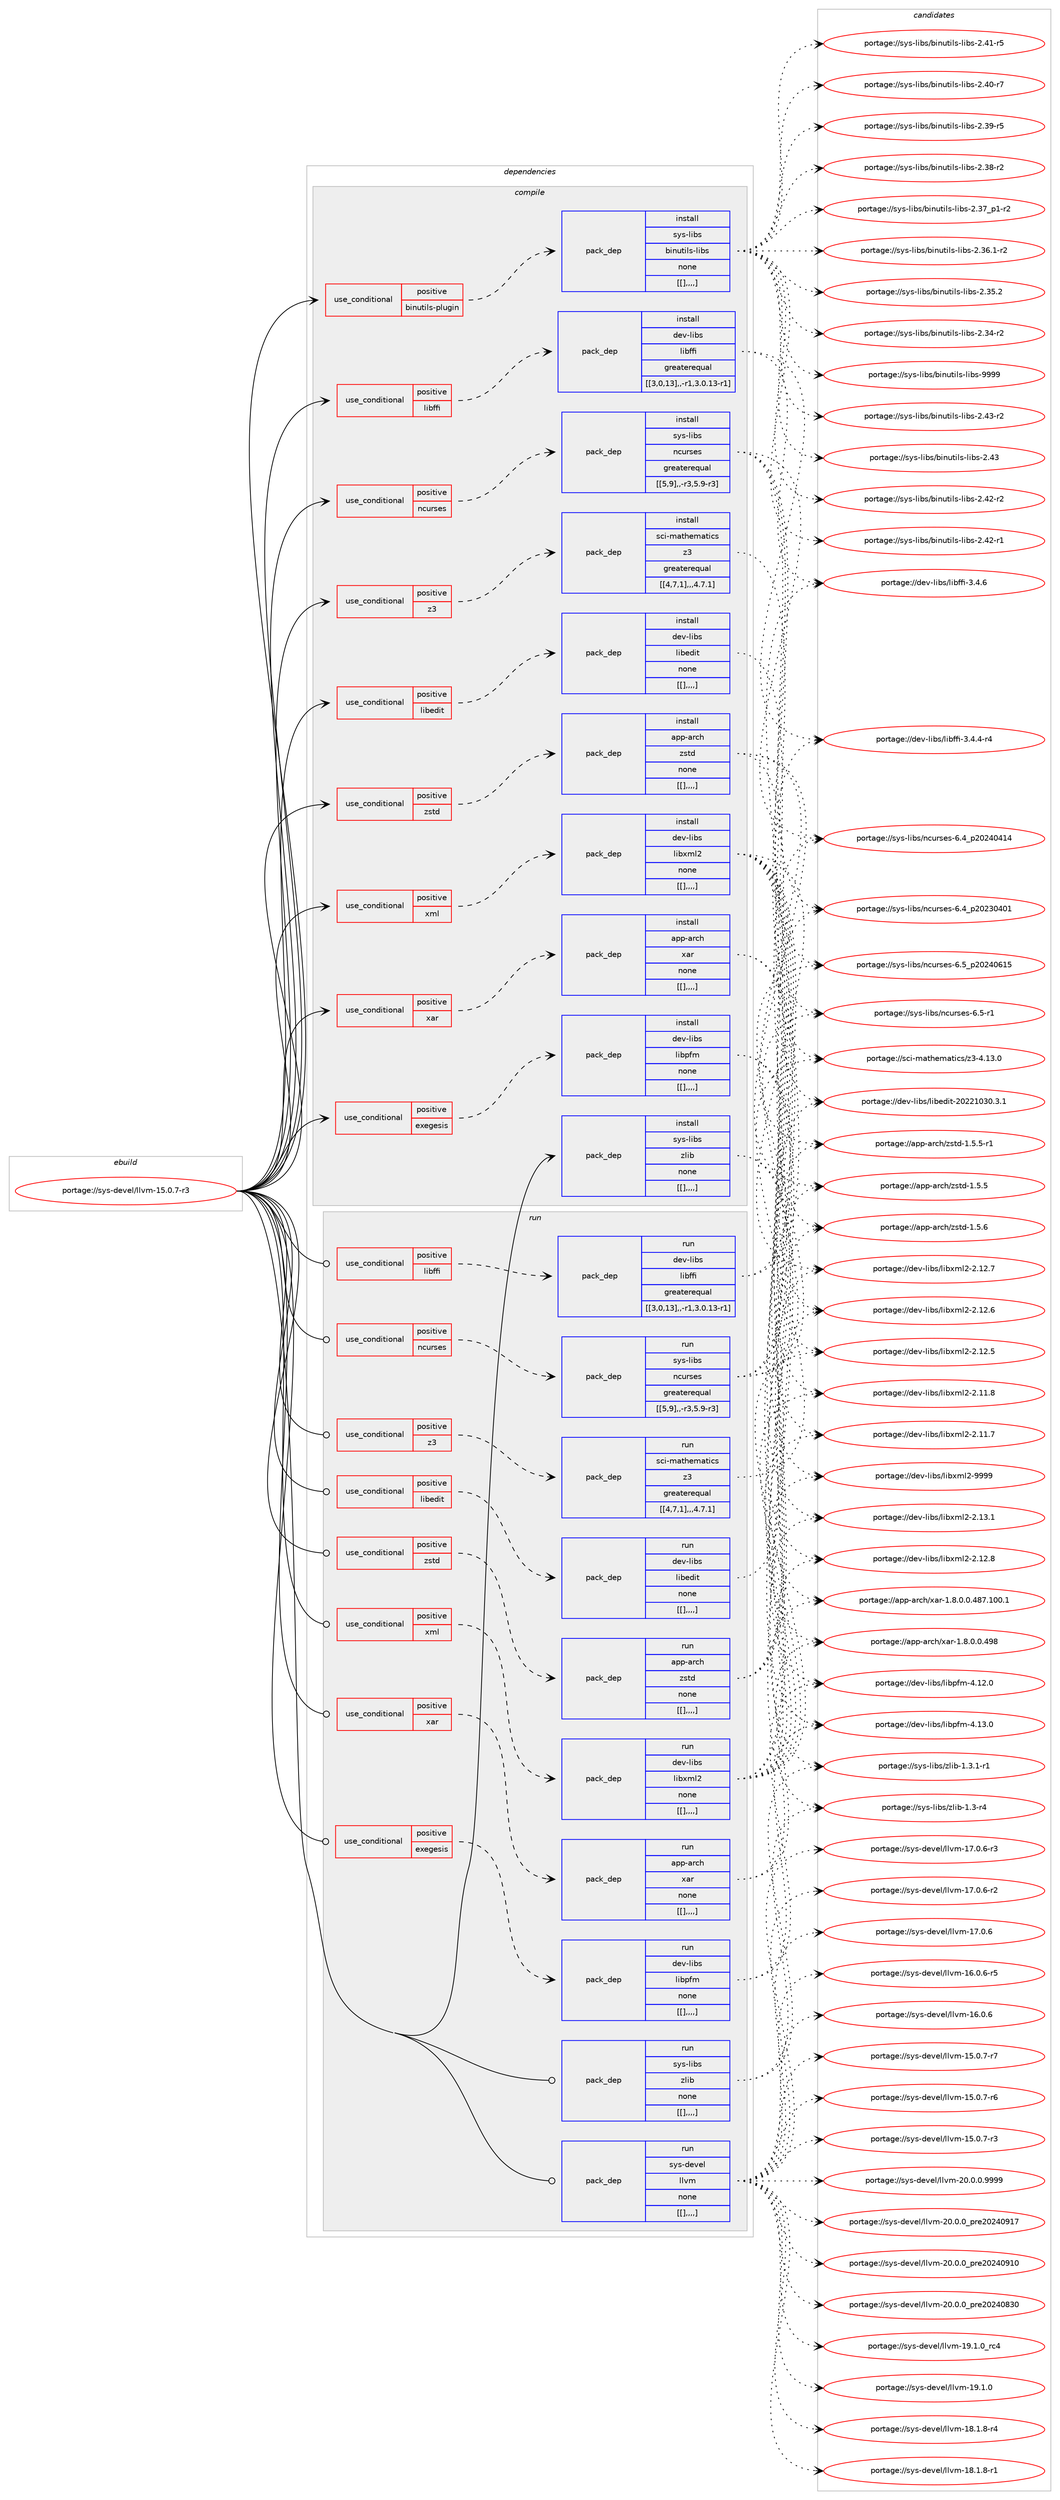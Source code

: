 digraph prolog {

# *************
# Graph options
# *************

newrank=true;
concentrate=true;
compound=true;
graph [rankdir=LR,fontname=Helvetica,fontsize=10,ranksep=1.5];#, ranksep=2.5, nodesep=0.2];
edge  [arrowhead=vee];
node  [fontname=Helvetica,fontsize=10];

# **********
# The ebuild
# **********

subgraph cluster_leftcol {
color=gray;
label=<<i>ebuild</i>>;
id [label="portage://sys-devel/llvm-15.0.7-r3", color=red, width=4, href="../sys-devel/llvm-15.0.7-r3.svg"];
}

# ****************
# The dependencies
# ****************

subgraph cluster_midcol {
color=gray;
label=<<i>dependencies</i>>;
subgraph cluster_compile {
fillcolor="#eeeeee";
style=filled;
label=<<i>compile</i>>;
subgraph cond120526 {
dependency447459 [label=<<TABLE BORDER="0" CELLBORDER="1" CELLSPACING="0" CELLPADDING="4"><TR><TD ROWSPAN="3" CELLPADDING="10">use_conditional</TD></TR><TR><TD>positive</TD></TR><TR><TD>binutils-plugin</TD></TR></TABLE>>, shape=none, color=red];
subgraph pack323968 {
dependency447460 [label=<<TABLE BORDER="0" CELLBORDER="1" CELLSPACING="0" CELLPADDING="4" WIDTH="220"><TR><TD ROWSPAN="6" CELLPADDING="30">pack_dep</TD></TR><TR><TD WIDTH="110">install</TD></TR><TR><TD>sys-libs</TD></TR><TR><TD>binutils-libs</TD></TR><TR><TD>none</TD></TR><TR><TD>[[],,,,]</TD></TR></TABLE>>, shape=none, color=blue];
}
dependency447459:e -> dependency447460:w [weight=20,style="dashed",arrowhead="vee"];
}
id:e -> dependency447459:w [weight=20,style="solid",arrowhead="vee"];
subgraph cond120527 {
dependency447461 [label=<<TABLE BORDER="0" CELLBORDER="1" CELLSPACING="0" CELLPADDING="4"><TR><TD ROWSPAN="3" CELLPADDING="10">use_conditional</TD></TR><TR><TD>positive</TD></TR><TR><TD>exegesis</TD></TR></TABLE>>, shape=none, color=red];
subgraph pack323969 {
dependency447462 [label=<<TABLE BORDER="0" CELLBORDER="1" CELLSPACING="0" CELLPADDING="4" WIDTH="220"><TR><TD ROWSPAN="6" CELLPADDING="30">pack_dep</TD></TR><TR><TD WIDTH="110">install</TD></TR><TR><TD>dev-libs</TD></TR><TR><TD>libpfm</TD></TR><TR><TD>none</TD></TR><TR><TD>[[],,,,]</TD></TR></TABLE>>, shape=none, color=blue];
}
dependency447461:e -> dependency447462:w [weight=20,style="dashed",arrowhead="vee"];
}
id:e -> dependency447461:w [weight=20,style="solid",arrowhead="vee"];
subgraph cond120528 {
dependency447463 [label=<<TABLE BORDER="0" CELLBORDER="1" CELLSPACING="0" CELLPADDING="4"><TR><TD ROWSPAN="3" CELLPADDING="10">use_conditional</TD></TR><TR><TD>positive</TD></TR><TR><TD>libedit</TD></TR></TABLE>>, shape=none, color=red];
subgraph pack323970 {
dependency447464 [label=<<TABLE BORDER="0" CELLBORDER="1" CELLSPACING="0" CELLPADDING="4" WIDTH="220"><TR><TD ROWSPAN="6" CELLPADDING="30">pack_dep</TD></TR><TR><TD WIDTH="110">install</TD></TR><TR><TD>dev-libs</TD></TR><TR><TD>libedit</TD></TR><TR><TD>none</TD></TR><TR><TD>[[],,,,]</TD></TR></TABLE>>, shape=none, color=blue];
}
dependency447463:e -> dependency447464:w [weight=20,style="dashed",arrowhead="vee"];
}
id:e -> dependency447463:w [weight=20,style="solid",arrowhead="vee"];
subgraph cond120529 {
dependency447465 [label=<<TABLE BORDER="0" CELLBORDER="1" CELLSPACING="0" CELLPADDING="4"><TR><TD ROWSPAN="3" CELLPADDING="10">use_conditional</TD></TR><TR><TD>positive</TD></TR><TR><TD>libffi</TD></TR></TABLE>>, shape=none, color=red];
subgraph pack323971 {
dependency447466 [label=<<TABLE BORDER="0" CELLBORDER="1" CELLSPACING="0" CELLPADDING="4" WIDTH="220"><TR><TD ROWSPAN="6" CELLPADDING="30">pack_dep</TD></TR><TR><TD WIDTH="110">install</TD></TR><TR><TD>dev-libs</TD></TR><TR><TD>libffi</TD></TR><TR><TD>greaterequal</TD></TR><TR><TD>[[3,0,13],,-r1,3.0.13-r1]</TD></TR></TABLE>>, shape=none, color=blue];
}
dependency447465:e -> dependency447466:w [weight=20,style="dashed",arrowhead="vee"];
}
id:e -> dependency447465:w [weight=20,style="solid",arrowhead="vee"];
subgraph cond120530 {
dependency447467 [label=<<TABLE BORDER="0" CELLBORDER="1" CELLSPACING="0" CELLPADDING="4"><TR><TD ROWSPAN="3" CELLPADDING="10">use_conditional</TD></TR><TR><TD>positive</TD></TR><TR><TD>ncurses</TD></TR></TABLE>>, shape=none, color=red];
subgraph pack323972 {
dependency447468 [label=<<TABLE BORDER="0" CELLBORDER="1" CELLSPACING="0" CELLPADDING="4" WIDTH="220"><TR><TD ROWSPAN="6" CELLPADDING="30">pack_dep</TD></TR><TR><TD WIDTH="110">install</TD></TR><TR><TD>sys-libs</TD></TR><TR><TD>ncurses</TD></TR><TR><TD>greaterequal</TD></TR><TR><TD>[[5,9],,-r3,5.9-r3]</TD></TR></TABLE>>, shape=none, color=blue];
}
dependency447467:e -> dependency447468:w [weight=20,style="dashed",arrowhead="vee"];
}
id:e -> dependency447467:w [weight=20,style="solid",arrowhead="vee"];
subgraph cond120531 {
dependency447469 [label=<<TABLE BORDER="0" CELLBORDER="1" CELLSPACING="0" CELLPADDING="4"><TR><TD ROWSPAN="3" CELLPADDING="10">use_conditional</TD></TR><TR><TD>positive</TD></TR><TR><TD>xar</TD></TR></TABLE>>, shape=none, color=red];
subgraph pack323973 {
dependency447470 [label=<<TABLE BORDER="0" CELLBORDER="1" CELLSPACING="0" CELLPADDING="4" WIDTH="220"><TR><TD ROWSPAN="6" CELLPADDING="30">pack_dep</TD></TR><TR><TD WIDTH="110">install</TD></TR><TR><TD>app-arch</TD></TR><TR><TD>xar</TD></TR><TR><TD>none</TD></TR><TR><TD>[[],,,,]</TD></TR></TABLE>>, shape=none, color=blue];
}
dependency447469:e -> dependency447470:w [weight=20,style="dashed",arrowhead="vee"];
}
id:e -> dependency447469:w [weight=20,style="solid",arrowhead="vee"];
subgraph cond120532 {
dependency447471 [label=<<TABLE BORDER="0" CELLBORDER="1" CELLSPACING="0" CELLPADDING="4"><TR><TD ROWSPAN="3" CELLPADDING="10">use_conditional</TD></TR><TR><TD>positive</TD></TR><TR><TD>xml</TD></TR></TABLE>>, shape=none, color=red];
subgraph pack323974 {
dependency447472 [label=<<TABLE BORDER="0" CELLBORDER="1" CELLSPACING="0" CELLPADDING="4" WIDTH="220"><TR><TD ROWSPAN="6" CELLPADDING="30">pack_dep</TD></TR><TR><TD WIDTH="110">install</TD></TR><TR><TD>dev-libs</TD></TR><TR><TD>libxml2</TD></TR><TR><TD>none</TD></TR><TR><TD>[[],,,,]</TD></TR></TABLE>>, shape=none, color=blue];
}
dependency447471:e -> dependency447472:w [weight=20,style="dashed",arrowhead="vee"];
}
id:e -> dependency447471:w [weight=20,style="solid",arrowhead="vee"];
subgraph cond120533 {
dependency447473 [label=<<TABLE BORDER="0" CELLBORDER="1" CELLSPACING="0" CELLPADDING="4"><TR><TD ROWSPAN="3" CELLPADDING="10">use_conditional</TD></TR><TR><TD>positive</TD></TR><TR><TD>z3</TD></TR></TABLE>>, shape=none, color=red];
subgraph pack323975 {
dependency447474 [label=<<TABLE BORDER="0" CELLBORDER="1" CELLSPACING="0" CELLPADDING="4" WIDTH="220"><TR><TD ROWSPAN="6" CELLPADDING="30">pack_dep</TD></TR><TR><TD WIDTH="110">install</TD></TR><TR><TD>sci-mathematics</TD></TR><TR><TD>z3</TD></TR><TR><TD>greaterequal</TD></TR><TR><TD>[[4,7,1],,,4.7.1]</TD></TR></TABLE>>, shape=none, color=blue];
}
dependency447473:e -> dependency447474:w [weight=20,style="dashed",arrowhead="vee"];
}
id:e -> dependency447473:w [weight=20,style="solid",arrowhead="vee"];
subgraph cond120534 {
dependency447475 [label=<<TABLE BORDER="0" CELLBORDER="1" CELLSPACING="0" CELLPADDING="4"><TR><TD ROWSPAN="3" CELLPADDING="10">use_conditional</TD></TR><TR><TD>positive</TD></TR><TR><TD>zstd</TD></TR></TABLE>>, shape=none, color=red];
subgraph pack323976 {
dependency447476 [label=<<TABLE BORDER="0" CELLBORDER="1" CELLSPACING="0" CELLPADDING="4" WIDTH="220"><TR><TD ROWSPAN="6" CELLPADDING="30">pack_dep</TD></TR><TR><TD WIDTH="110">install</TD></TR><TR><TD>app-arch</TD></TR><TR><TD>zstd</TD></TR><TR><TD>none</TD></TR><TR><TD>[[],,,,]</TD></TR></TABLE>>, shape=none, color=blue];
}
dependency447475:e -> dependency447476:w [weight=20,style="dashed",arrowhead="vee"];
}
id:e -> dependency447475:w [weight=20,style="solid",arrowhead="vee"];
subgraph pack323977 {
dependency447477 [label=<<TABLE BORDER="0" CELLBORDER="1" CELLSPACING="0" CELLPADDING="4" WIDTH="220"><TR><TD ROWSPAN="6" CELLPADDING="30">pack_dep</TD></TR><TR><TD WIDTH="110">install</TD></TR><TR><TD>sys-libs</TD></TR><TR><TD>zlib</TD></TR><TR><TD>none</TD></TR><TR><TD>[[],,,,]</TD></TR></TABLE>>, shape=none, color=blue];
}
id:e -> dependency447477:w [weight=20,style="solid",arrowhead="vee"];
}
subgraph cluster_compileandrun {
fillcolor="#eeeeee";
style=filled;
label=<<i>compile and run</i>>;
}
subgraph cluster_run {
fillcolor="#eeeeee";
style=filled;
label=<<i>run</i>>;
subgraph cond120535 {
dependency447478 [label=<<TABLE BORDER="0" CELLBORDER="1" CELLSPACING="0" CELLPADDING="4"><TR><TD ROWSPAN="3" CELLPADDING="10">use_conditional</TD></TR><TR><TD>positive</TD></TR><TR><TD>exegesis</TD></TR></TABLE>>, shape=none, color=red];
subgraph pack323978 {
dependency447479 [label=<<TABLE BORDER="0" CELLBORDER="1" CELLSPACING="0" CELLPADDING="4" WIDTH="220"><TR><TD ROWSPAN="6" CELLPADDING="30">pack_dep</TD></TR><TR><TD WIDTH="110">run</TD></TR><TR><TD>dev-libs</TD></TR><TR><TD>libpfm</TD></TR><TR><TD>none</TD></TR><TR><TD>[[],,,,]</TD></TR></TABLE>>, shape=none, color=blue];
}
dependency447478:e -> dependency447479:w [weight=20,style="dashed",arrowhead="vee"];
}
id:e -> dependency447478:w [weight=20,style="solid",arrowhead="odot"];
subgraph cond120536 {
dependency447480 [label=<<TABLE BORDER="0" CELLBORDER="1" CELLSPACING="0" CELLPADDING="4"><TR><TD ROWSPAN="3" CELLPADDING="10">use_conditional</TD></TR><TR><TD>positive</TD></TR><TR><TD>libedit</TD></TR></TABLE>>, shape=none, color=red];
subgraph pack323979 {
dependency447481 [label=<<TABLE BORDER="0" CELLBORDER="1" CELLSPACING="0" CELLPADDING="4" WIDTH="220"><TR><TD ROWSPAN="6" CELLPADDING="30">pack_dep</TD></TR><TR><TD WIDTH="110">run</TD></TR><TR><TD>dev-libs</TD></TR><TR><TD>libedit</TD></TR><TR><TD>none</TD></TR><TR><TD>[[],,,,]</TD></TR></TABLE>>, shape=none, color=blue];
}
dependency447480:e -> dependency447481:w [weight=20,style="dashed",arrowhead="vee"];
}
id:e -> dependency447480:w [weight=20,style="solid",arrowhead="odot"];
subgraph cond120537 {
dependency447482 [label=<<TABLE BORDER="0" CELLBORDER="1" CELLSPACING="0" CELLPADDING="4"><TR><TD ROWSPAN="3" CELLPADDING="10">use_conditional</TD></TR><TR><TD>positive</TD></TR><TR><TD>libffi</TD></TR></TABLE>>, shape=none, color=red];
subgraph pack323980 {
dependency447483 [label=<<TABLE BORDER="0" CELLBORDER="1" CELLSPACING="0" CELLPADDING="4" WIDTH="220"><TR><TD ROWSPAN="6" CELLPADDING="30">pack_dep</TD></TR><TR><TD WIDTH="110">run</TD></TR><TR><TD>dev-libs</TD></TR><TR><TD>libffi</TD></TR><TR><TD>greaterequal</TD></TR><TR><TD>[[3,0,13],,-r1,3.0.13-r1]</TD></TR></TABLE>>, shape=none, color=blue];
}
dependency447482:e -> dependency447483:w [weight=20,style="dashed",arrowhead="vee"];
}
id:e -> dependency447482:w [weight=20,style="solid",arrowhead="odot"];
subgraph cond120538 {
dependency447484 [label=<<TABLE BORDER="0" CELLBORDER="1" CELLSPACING="0" CELLPADDING="4"><TR><TD ROWSPAN="3" CELLPADDING="10">use_conditional</TD></TR><TR><TD>positive</TD></TR><TR><TD>ncurses</TD></TR></TABLE>>, shape=none, color=red];
subgraph pack323981 {
dependency447485 [label=<<TABLE BORDER="0" CELLBORDER="1" CELLSPACING="0" CELLPADDING="4" WIDTH="220"><TR><TD ROWSPAN="6" CELLPADDING="30">pack_dep</TD></TR><TR><TD WIDTH="110">run</TD></TR><TR><TD>sys-libs</TD></TR><TR><TD>ncurses</TD></TR><TR><TD>greaterequal</TD></TR><TR><TD>[[5,9],,-r3,5.9-r3]</TD></TR></TABLE>>, shape=none, color=blue];
}
dependency447484:e -> dependency447485:w [weight=20,style="dashed",arrowhead="vee"];
}
id:e -> dependency447484:w [weight=20,style="solid",arrowhead="odot"];
subgraph cond120539 {
dependency447486 [label=<<TABLE BORDER="0" CELLBORDER="1" CELLSPACING="0" CELLPADDING="4"><TR><TD ROWSPAN="3" CELLPADDING="10">use_conditional</TD></TR><TR><TD>positive</TD></TR><TR><TD>xar</TD></TR></TABLE>>, shape=none, color=red];
subgraph pack323982 {
dependency447487 [label=<<TABLE BORDER="0" CELLBORDER="1" CELLSPACING="0" CELLPADDING="4" WIDTH="220"><TR><TD ROWSPAN="6" CELLPADDING="30">pack_dep</TD></TR><TR><TD WIDTH="110">run</TD></TR><TR><TD>app-arch</TD></TR><TR><TD>xar</TD></TR><TR><TD>none</TD></TR><TR><TD>[[],,,,]</TD></TR></TABLE>>, shape=none, color=blue];
}
dependency447486:e -> dependency447487:w [weight=20,style="dashed",arrowhead="vee"];
}
id:e -> dependency447486:w [weight=20,style="solid",arrowhead="odot"];
subgraph cond120540 {
dependency447488 [label=<<TABLE BORDER="0" CELLBORDER="1" CELLSPACING="0" CELLPADDING="4"><TR><TD ROWSPAN="3" CELLPADDING="10">use_conditional</TD></TR><TR><TD>positive</TD></TR><TR><TD>xml</TD></TR></TABLE>>, shape=none, color=red];
subgraph pack323983 {
dependency447489 [label=<<TABLE BORDER="0" CELLBORDER="1" CELLSPACING="0" CELLPADDING="4" WIDTH="220"><TR><TD ROWSPAN="6" CELLPADDING="30">pack_dep</TD></TR><TR><TD WIDTH="110">run</TD></TR><TR><TD>dev-libs</TD></TR><TR><TD>libxml2</TD></TR><TR><TD>none</TD></TR><TR><TD>[[],,,,]</TD></TR></TABLE>>, shape=none, color=blue];
}
dependency447488:e -> dependency447489:w [weight=20,style="dashed",arrowhead="vee"];
}
id:e -> dependency447488:w [weight=20,style="solid",arrowhead="odot"];
subgraph cond120541 {
dependency447490 [label=<<TABLE BORDER="0" CELLBORDER="1" CELLSPACING="0" CELLPADDING="4"><TR><TD ROWSPAN="3" CELLPADDING="10">use_conditional</TD></TR><TR><TD>positive</TD></TR><TR><TD>z3</TD></TR></TABLE>>, shape=none, color=red];
subgraph pack323984 {
dependency447491 [label=<<TABLE BORDER="0" CELLBORDER="1" CELLSPACING="0" CELLPADDING="4" WIDTH="220"><TR><TD ROWSPAN="6" CELLPADDING="30">pack_dep</TD></TR><TR><TD WIDTH="110">run</TD></TR><TR><TD>sci-mathematics</TD></TR><TR><TD>z3</TD></TR><TR><TD>greaterequal</TD></TR><TR><TD>[[4,7,1],,,4.7.1]</TD></TR></TABLE>>, shape=none, color=blue];
}
dependency447490:e -> dependency447491:w [weight=20,style="dashed",arrowhead="vee"];
}
id:e -> dependency447490:w [weight=20,style="solid",arrowhead="odot"];
subgraph cond120542 {
dependency447492 [label=<<TABLE BORDER="0" CELLBORDER="1" CELLSPACING="0" CELLPADDING="4"><TR><TD ROWSPAN="3" CELLPADDING="10">use_conditional</TD></TR><TR><TD>positive</TD></TR><TR><TD>zstd</TD></TR></TABLE>>, shape=none, color=red];
subgraph pack323985 {
dependency447493 [label=<<TABLE BORDER="0" CELLBORDER="1" CELLSPACING="0" CELLPADDING="4" WIDTH="220"><TR><TD ROWSPAN="6" CELLPADDING="30">pack_dep</TD></TR><TR><TD WIDTH="110">run</TD></TR><TR><TD>app-arch</TD></TR><TR><TD>zstd</TD></TR><TR><TD>none</TD></TR><TR><TD>[[],,,,]</TD></TR></TABLE>>, shape=none, color=blue];
}
dependency447492:e -> dependency447493:w [weight=20,style="dashed",arrowhead="vee"];
}
id:e -> dependency447492:w [weight=20,style="solid",arrowhead="odot"];
subgraph pack323986 {
dependency447494 [label=<<TABLE BORDER="0" CELLBORDER="1" CELLSPACING="0" CELLPADDING="4" WIDTH="220"><TR><TD ROWSPAN="6" CELLPADDING="30">pack_dep</TD></TR><TR><TD WIDTH="110">run</TD></TR><TR><TD>sys-libs</TD></TR><TR><TD>zlib</TD></TR><TR><TD>none</TD></TR><TR><TD>[[],,,,]</TD></TR></TABLE>>, shape=none, color=blue];
}
id:e -> dependency447494:w [weight=20,style="solid",arrowhead="odot"];
subgraph pack323987 {
dependency447495 [label=<<TABLE BORDER="0" CELLBORDER="1" CELLSPACING="0" CELLPADDING="4" WIDTH="220"><TR><TD ROWSPAN="6" CELLPADDING="30">pack_dep</TD></TR><TR><TD WIDTH="110">run</TD></TR><TR><TD>sys-devel</TD></TR><TR><TD>llvm</TD></TR><TR><TD>none</TD></TR><TR><TD>[[],,,,]</TD></TR></TABLE>>, shape=none, color=blue];
}
id:e -> dependency447495:w [weight=20,style="solid",arrowhead="odot"];
}
}

# **************
# The candidates
# **************

subgraph cluster_choices {
rank=same;
color=gray;
label=<<i>candidates</i>>;

subgraph choice323968 {
color=black;
nodesep=1;
choice1151211154510810598115479810511011711610510811545108105981154557575757 [label="portage://sys-libs/binutils-libs-9999", color=red, width=4,href="../sys-libs/binutils-libs-9999.svg"];
choice11512111545108105981154798105110117116105108115451081059811545504652514511450 [label="portage://sys-libs/binutils-libs-2.43-r2", color=red, width=4,href="../sys-libs/binutils-libs-2.43-r2.svg"];
choice1151211154510810598115479810511011711610510811545108105981154550465251 [label="portage://sys-libs/binutils-libs-2.43", color=red, width=4,href="../sys-libs/binutils-libs-2.43.svg"];
choice11512111545108105981154798105110117116105108115451081059811545504652504511450 [label="portage://sys-libs/binutils-libs-2.42-r2", color=red, width=4,href="../sys-libs/binutils-libs-2.42-r2.svg"];
choice11512111545108105981154798105110117116105108115451081059811545504652504511449 [label="portage://sys-libs/binutils-libs-2.42-r1", color=red, width=4,href="../sys-libs/binutils-libs-2.42-r1.svg"];
choice11512111545108105981154798105110117116105108115451081059811545504652494511453 [label="portage://sys-libs/binutils-libs-2.41-r5", color=red, width=4,href="../sys-libs/binutils-libs-2.41-r5.svg"];
choice11512111545108105981154798105110117116105108115451081059811545504652484511455 [label="portage://sys-libs/binutils-libs-2.40-r7", color=red, width=4,href="../sys-libs/binutils-libs-2.40-r7.svg"];
choice11512111545108105981154798105110117116105108115451081059811545504651574511453 [label="portage://sys-libs/binutils-libs-2.39-r5", color=red, width=4,href="../sys-libs/binutils-libs-2.39-r5.svg"];
choice11512111545108105981154798105110117116105108115451081059811545504651564511450 [label="portage://sys-libs/binutils-libs-2.38-r2", color=red, width=4,href="../sys-libs/binutils-libs-2.38-r2.svg"];
choice115121115451081059811547981051101171161051081154510810598115455046515595112494511450 [label="portage://sys-libs/binutils-libs-2.37_p1-r2", color=red, width=4,href="../sys-libs/binutils-libs-2.37_p1-r2.svg"];
choice115121115451081059811547981051101171161051081154510810598115455046515446494511450 [label="portage://sys-libs/binutils-libs-2.36.1-r2", color=red, width=4,href="../sys-libs/binutils-libs-2.36.1-r2.svg"];
choice11512111545108105981154798105110117116105108115451081059811545504651534650 [label="portage://sys-libs/binutils-libs-2.35.2", color=red, width=4,href="../sys-libs/binutils-libs-2.35.2.svg"];
choice11512111545108105981154798105110117116105108115451081059811545504651524511450 [label="portage://sys-libs/binutils-libs-2.34-r2", color=red, width=4,href="../sys-libs/binutils-libs-2.34-r2.svg"];
dependency447460:e -> choice1151211154510810598115479810511011711610510811545108105981154557575757:w [style=dotted,weight="100"];
dependency447460:e -> choice11512111545108105981154798105110117116105108115451081059811545504652514511450:w [style=dotted,weight="100"];
dependency447460:e -> choice1151211154510810598115479810511011711610510811545108105981154550465251:w [style=dotted,weight="100"];
dependency447460:e -> choice11512111545108105981154798105110117116105108115451081059811545504652504511450:w [style=dotted,weight="100"];
dependency447460:e -> choice11512111545108105981154798105110117116105108115451081059811545504652504511449:w [style=dotted,weight="100"];
dependency447460:e -> choice11512111545108105981154798105110117116105108115451081059811545504652494511453:w [style=dotted,weight="100"];
dependency447460:e -> choice11512111545108105981154798105110117116105108115451081059811545504652484511455:w [style=dotted,weight="100"];
dependency447460:e -> choice11512111545108105981154798105110117116105108115451081059811545504651574511453:w [style=dotted,weight="100"];
dependency447460:e -> choice11512111545108105981154798105110117116105108115451081059811545504651564511450:w [style=dotted,weight="100"];
dependency447460:e -> choice115121115451081059811547981051101171161051081154510810598115455046515595112494511450:w [style=dotted,weight="100"];
dependency447460:e -> choice115121115451081059811547981051101171161051081154510810598115455046515446494511450:w [style=dotted,weight="100"];
dependency447460:e -> choice11512111545108105981154798105110117116105108115451081059811545504651534650:w [style=dotted,weight="100"];
dependency447460:e -> choice11512111545108105981154798105110117116105108115451081059811545504651524511450:w [style=dotted,weight="100"];
}
subgraph choice323969 {
color=black;
nodesep=1;
choice1001011184510810598115471081059811210210945524649514648 [label="portage://dev-libs/libpfm-4.13.0", color=red, width=4,href="../dev-libs/libpfm-4.13.0.svg"];
choice1001011184510810598115471081059811210210945524649504648 [label="portage://dev-libs/libpfm-4.12.0", color=red, width=4,href="../dev-libs/libpfm-4.12.0.svg"];
dependency447462:e -> choice1001011184510810598115471081059811210210945524649514648:w [style=dotted,weight="100"];
dependency447462:e -> choice1001011184510810598115471081059811210210945524649504648:w [style=dotted,weight="100"];
}
subgraph choice323970 {
color=black;
nodesep=1;
choice1001011184510810598115471081059810110010511645504850504948514846514649 [label="portage://dev-libs/libedit-20221030.3.1", color=red, width=4,href="../dev-libs/libedit-20221030.3.1.svg"];
dependency447464:e -> choice1001011184510810598115471081059810110010511645504850504948514846514649:w [style=dotted,weight="100"];
}
subgraph choice323971 {
color=black;
nodesep=1;
choice10010111845108105981154710810598102102105455146524654 [label="portage://dev-libs/libffi-3.4.6", color=red, width=4,href="../dev-libs/libffi-3.4.6.svg"];
choice100101118451081059811547108105981021021054551465246524511452 [label="portage://dev-libs/libffi-3.4.4-r4", color=red, width=4,href="../dev-libs/libffi-3.4.4-r4.svg"];
dependency447466:e -> choice10010111845108105981154710810598102102105455146524654:w [style=dotted,weight="100"];
dependency447466:e -> choice100101118451081059811547108105981021021054551465246524511452:w [style=dotted,weight="100"];
}
subgraph choice323972 {
color=black;
nodesep=1;
choice1151211154510810598115471109911711411510111545544653951125048505248544953 [label="portage://sys-libs/ncurses-6.5_p20240615", color=red, width=4,href="../sys-libs/ncurses-6.5_p20240615.svg"];
choice11512111545108105981154711099117114115101115455446534511449 [label="portage://sys-libs/ncurses-6.5-r1", color=red, width=4,href="../sys-libs/ncurses-6.5-r1.svg"];
choice1151211154510810598115471109911711411510111545544652951125048505248524952 [label="portage://sys-libs/ncurses-6.4_p20240414", color=red, width=4,href="../sys-libs/ncurses-6.4_p20240414.svg"];
choice1151211154510810598115471109911711411510111545544652951125048505148524849 [label="portage://sys-libs/ncurses-6.4_p20230401", color=red, width=4,href="../sys-libs/ncurses-6.4_p20230401.svg"];
dependency447468:e -> choice1151211154510810598115471109911711411510111545544653951125048505248544953:w [style=dotted,weight="100"];
dependency447468:e -> choice11512111545108105981154711099117114115101115455446534511449:w [style=dotted,weight="100"];
dependency447468:e -> choice1151211154510810598115471109911711411510111545544652951125048505248524952:w [style=dotted,weight="100"];
dependency447468:e -> choice1151211154510810598115471109911711411510111545544652951125048505148524849:w [style=dotted,weight="100"];
}
subgraph choice323973 {
color=black;
nodesep=1;
choice971121124597114991044712097114454946564648464846525756 [label="portage://app-arch/xar-1.8.0.0.498", color=red, width=4,href="../app-arch/xar-1.8.0.0.498.svg"];
choice971121124597114991044712097114454946564648464846525655464948484649 [label="portage://app-arch/xar-1.8.0.0.487.100.1", color=red, width=4,href="../app-arch/xar-1.8.0.0.487.100.1.svg"];
dependency447470:e -> choice971121124597114991044712097114454946564648464846525756:w [style=dotted,weight="100"];
dependency447470:e -> choice971121124597114991044712097114454946564648464846525655464948484649:w [style=dotted,weight="100"];
}
subgraph choice323974 {
color=black;
nodesep=1;
choice10010111845108105981154710810598120109108504557575757 [label="portage://dev-libs/libxml2-9999", color=red, width=4,href="../dev-libs/libxml2-9999.svg"];
choice100101118451081059811547108105981201091085045504649514649 [label="portage://dev-libs/libxml2-2.13.1", color=red, width=4,href="../dev-libs/libxml2-2.13.1.svg"];
choice100101118451081059811547108105981201091085045504649504656 [label="portage://dev-libs/libxml2-2.12.8", color=red, width=4,href="../dev-libs/libxml2-2.12.8.svg"];
choice100101118451081059811547108105981201091085045504649504655 [label="portage://dev-libs/libxml2-2.12.7", color=red, width=4,href="../dev-libs/libxml2-2.12.7.svg"];
choice100101118451081059811547108105981201091085045504649504654 [label="portage://dev-libs/libxml2-2.12.6", color=red, width=4,href="../dev-libs/libxml2-2.12.6.svg"];
choice100101118451081059811547108105981201091085045504649504653 [label="portage://dev-libs/libxml2-2.12.5", color=red, width=4,href="../dev-libs/libxml2-2.12.5.svg"];
choice100101118451081059811547108105981201091085045504649494656 [label="portage://dev-libs/libxml2-2.11.8", color=red, width=4,href="../dev-libs/libxml2-2.11.8.svg"];
choice100101118451081059811547108105981201091085045504649494655 [label="portage://dev-libs/libxml2-2.11.7", color=red, width=4,href="../dev-libs/libxml2-2.11.7.svg"];
dependency447472:e -> choice10010111845108105981154710810598120109108504557575757:w [style=dotted,weight="100"];
dependency447472:e -> choice100101118451081059811547108105981201091085045504649514649:w [style=dotted,weight="100"];
dependency447472:e -> choice100101118451081059811547108105981201091085045504649504656:w [style=dotted,weight="100"];
dependency447472:e -> choice100101118451081059811547108105981201091085045504649504655:w [style=dotted,weight="100"];
dependency447472:e -> choice100101118451081059811547108105981201091085045504649504654:w [style=dotted,weight="100"];
dependency447472:e -> choice100101118451081059811547108105981201091085045504649504653:w [style=dotted,weight="100"];
dependency447472:e -> choice100101118451081059811547108105981201091085045504649494656:w [style=dotted,weight="100"];
dependency447472:e -> choice100101118451081059811547108105981201091085045504649494655:w [style=dotted,weight="100"];
}
subgraph choice323975 {
color=black;
nodesep=1;
choice1159910545109971161041011099711610599115471225145524649514648 [label="portage://sci-mathematics/z3-4.13.0", color=red, width=4,href="../sci-mathematics/z3-4.13.0.svg"];
dependency447474:e -> choice1159910545109971161041011099711610599115471225145524649514648:w [style=dotted,weight="100"];
}
subgraph choice323976 {
color=black;
nodesep=1;
choice9711211245971149910447122115116100454946534654 [label="portage://app-arch/zstd-1.5.6", color=red, width=4,href="../app-arch/zstd-1.5.6.svg"];
choice97112112459711499104471221151161004549465346534511449 [label="portage://app-arch/zstd-1.5.5-r1", color=red, width=4,href="../app-arch/zstd-1.5.5-r1.svg"];
choice9711211245971149910447122115116100454946534653 [label="portage://app-arch/zstd-1.5.5", color=red, width=4,href="../app-arch/zstd-1.5.5.svg"];
dependency447476:e -> choice9711211245971149910447122115116100454946534654:w [style=dotted,weight="100"];
dependency447476:e -> choice97112112459711499104471221151161004549465346534511449:w [style=dotted,weight="100"];
dependency447476:e -> choice9711211245971149910447122115116100454946534653:w [style=dotted,weight="100"];
}
subgraph choice323977 {
color=black;
nodesep=1;
choice115121115451081059811547122108105984549465146494511449 [label="portage://sys-libs/zlib-1.3.1-r1", color=red, width=4,href="../sys-libs/zlib-1.3.1-r1.svg"];
choice11512111545108105981154712210810598454946514511452 [label="portage://sys-libs/zlib-1.3-r4", color=red, width=4,href="../sys-libs/zlib-1.3-r4.svg"];
dependency447477:e -> choice115121115451081059811547122108105984549465146494511449:w [style=dotted,weight="100"];
dependency447477:e -> choice11512111545108105981154712210810598454946514511452:w [style=dotted,weight="100"];
}
subgraph choice323978 {
color=black;
nodesep=1;
choice1001011184510810598115471081059811210210945524649514648 [label="portage://dev-libs/libpfm-4.13.0", color=red, width=4,href="../dev-libs/libpfm-4.13.0.svg"];
choice1001011184510810598115471081059811210210945524649504648 [label="portage://dev-libs/libpfm-4.12.0", color=red, width=4,href="../dev-libs/libpfm-4.12.0.svg"];
dependency447479:e -> choice1001011184510810598115471081059811210210945524649514648:w [style=dotted,weight="100"];
dependency447479:e -> choice1001011184510810598115471081059811210210945524649504648:w [style=dotted,weight="100"];
}
subgraph choice323979 {
color=black;
nodesep=1;
choice1001011184510810598115471081059810110010511645504850504948514846514649 [label="portage://dev-libs/libedit-20221030.3.1", color=red, width=4,href="../dev-libs/libedit-20221030.3.1.svg"];
dependency447481:e -> choice1001011184510810598115471081059810110010511645504850504948514846514649:w [style=dotted,weight="100"];
}
subgraph choice323980 {
color=black;
nodesep=1;
choice10010111845108105981154710810598102102105455146524654 [label="portage://dev-libs/libffi-3.4.6", color=red, width=4,href="../dev-libs/libffi-3.4.6.svg"];
choice100101118451081059811547108105981021021054551465246524511452 [label="portage://dev-libs/libffi-3.4.4-r4", color=red, width=4,href="../dev-libs/libffi-3.4.4-r4.svg"];
dependency447483:e -> choice10010111845108105981154710810598102102105455146524654:w [style=dotted,weight="100"];
dependency447483:e -> choice100101118451081059811547108105981021021054551465246524511452:w [style=dotted,weight="100"];
}
subgraph choice323981 {
color=black;
nodesep=1;
choice1151211154510810598115471109911711411510111545544653951125048505248544953 [label="portage://sys-libs/ncurses-6.5_p20240615", color=red, width=4,href="../sys-libs/ncurses-6.5_p20240615.svg"];
choice11512111545108105981154711099117114115101115455446534511449 [label="portage://sys-libs/ncurses-6.5-r1", color=red, width=4,href="../sys-libs/ncurses-6.5-r1.svg"];
choice1151211154510810598115471109911711411510111545544652951125048505248524952 [label="portage://sys-libs/ncurses-6.4_p20240414", color=red, width=4,href="../sys-libs/ncurses-6.4_p20240414.svg"];
choice1151211154510810598115471109911711411510111545544652951125048505148524849 [label="portage://sys-libs/ncurses-6.4_p20230401", color=red, width=4,href="../sys-libs/ncurses-6.4_p20230401.svg"];
dependency447485:e -> choice1151211154510810598115471109911711411510111545544653951125048505248544953:w [style=dotted,weight="100"];
dependency447485:e -> choice11512111545108105981154711099117114115101115455446534511449:w [style=dotted,weight="100"];
dependency447485:e -> choice1151211154510810598115471109911711411510111545544652951125048505248524952:w [style=dotted,weight="100"];
dependency447485:e -> choice1151211154510810598115471109911711411510111545544652951125048505148524849:w [style=dotted,weight="100"];
}
subgraph choice323982 {
color=black;
nodesep=1;
choice971121124597114991044712097114454946564648464846525756 [label="portage://app-arch/xar-1.8.0.0.498", color=red, width=4,href="../app-arch/xar-1.8.0.0.498.svg"];
choice971121124597114991044712097114454946564648464846525655464948484649 [label="portage://app-arch/xar-1.8.0.0.487.100.1", color=red, width=4,href="../app-arch/xar-1.8.0.0.487.100.1.svg"];
dependency447487:e -> choice971121124597114991044712097114454946564648464846525756:w [style=dotted,weight="100"];
dependency447487:e -> choice971121124597114991044712097114454946564648464846525655464948484649:w [style=dotted,weight="100"];
}
subgraph choice323983 {
color=black;
nodesep=1;
choice10010111845108105981154710810598120109108504557575757 [label="portage://dev-libs/libxml2-9999", color=red, width=4,href="../dev-libs/libxml2-9999.svg"];
choice100101118451081059811547108105981201091085045504649514649 [label="portage://dev-libs/libxml2-2.13.1", color=red, width=4,href="../dev-libs/libxml2-2.13.1.svg"];
choice100101118451081059811547108105981201091085045504649504656 [label="portage://dev-libs/libxml2-2.12.8", color=red, width=4,href="../dev-libs/libxml2-2.12.8.svg"];
choice100101118451081059811547108105981201091085045504649504655 [label="portage://dev-libs/libxml2-2.12.7", color=red, width=4,href="../dev-libs/libxml2-2.12.7.svg"];
choice100101118451081059811547108105981201091085045504649504654 [label="portage://dev-libs/libxml2-2.12.6", color=red, width=4,href="../dev-libs/libxml2-2.12.6.svg"];
choice100101118451081059811547108105981201091085045504649504653 [label="portage://dev-libs/libxml2-2.12.5", color=red, width=4,href="../dev-libs/libxml2-2.12.5.svg"];
choice100101118451081059811547108105981201091085045504649494656 [label="portage://dev-libs/libxml2-2.11.8", color=red, width=4,href="../dev-libs/libxml2-2.11.8.svg"];
choice100101118451081059811547108105981201091085045504649494655 [label="portage://dev-libs/libxml2-2.11.7", color=red, width=4,href="../dev-libs/libxml2-2.11.7.svg"];
dependency447489:e -> choice10010111845108105981154710810598120109108504557575757:w [style=dotted,weight="100"];
dependency447489:e -> choice100101118451081059811547108105981201091085045504649514649:w [style=dotted,weight="100"];
dependency447489:e -> choice100101118451081059811547108105981201091085045504649504656:w [style=dotted,weight="100"];
dependency447489:e -> choice100101118451081059811547108105981201091085045504649504655:w [style=dotted,weight="100"];
dependency447489:e -> choice100101118451081059811547108105981201091085045504649504654:w [style=dotted,weight="100"];
dependency447489:e -> choice100101118451081059811547108105981201091085045504649504653:w [style=dotted,weight="100"];
dependency447489:e -> choice100101118451081059811547108105981201091085045504649494656:w [style=dotted,weight="100"];
dependency447489:e -> choice100101118451081059811547108105981201091085045504649494655:w [style=dotted,weight="100"];
}
subgraph choice323984 {
color=black;
nodesep=1;
choice1159910545109971161041011099711610599115471225145524649514648 [label="portage://sci-mathematics/z3-4.13.0", color=red, width=4,href="../sci-mathematics/z3-4.13.0.svg"];
dependency447491:e -> choice1159910545109971161041011099711610599115471225145524649514648:w [style=dotted,weight="100"];
}
subgraph choice323985 {
color=black;
nodesep=1;
choice9711211245971149910447122115116100454946534654 [label="portage://app-arch/zstd-1.5.6", color=red, width=4,href="../app-arch/zstd-1.5.6.svg"];
choice97112112459711499104471221151161004549465346534511449 [label="portage://app-arch/zstd-1.5.5-r1", color=red, width=4,href="../app-arch/zstd-1.5.5-r1.svg"];
choice9711211245971149910447122115116100454946534653 [label="portage://app-arch/zstd-1.5.5", color=red, width=4,href="../app-arch/zstd-1.5.5.svg"];
dependency447493:e -> choice9711211245971149910447122115116100454946534654:w [style=dotted,weight="100"];
dependency447493:e -> choice97112112459711499104471221151161004549465346534511449:w [style=dotted,weight="100"];
dependency447493:e -> choice9711211245971149910447122115116100454946534653:w [style=dotted,weight="100"];
}
subgraph choice323986 {
color=black;
nodesep=1;
choice115121115451081059811547122108105984549465146494511449 [label="portage://sys-libs/zlib-1.3.1-r1", color=red, width=4,href="../sys-libs/zlib-1.3.1-r1.svg"];
choice11512111545108105981154712210810598454946514511452 [label="portage://sys-libs/zlib-1.3-r4", color=red, width=4,href="../sys-libs/zlib-1.3-r4.svg"];
dependency447494:e -> choice115121115451081059811547122108105984549465146494511449:w [style=dotted,weight="100"];
dependency447494:e -> choice11512111545108105981154712210810598454946514511452:w [style=dotted,weight="100"];
}
subgraph choice323987 {
color=black;
nodesep=1;
choice1151211154510010111810110847108108118109455048464846484657575757 [label="portage://sys-devel/llvm-20.0.0.9999", color=red, width=4,href="../sys-devel/llvm-20.0.0.9999.svg"];
choice115121115451001011181011084710810811810945504846484648951121141015048505248574955 [label="portage://sys-devel/llvm-20.0.0_pre20240917", color=red, width=4,href="../sys-devel/llvm-20.0.0_pre20240917.svg"];
choice115121115451001011181011084710810811810945504846484648951121141015048505248574948 [label="portage://sys-devel/llvm-20.0.0_pre20240910", color=red, width=4,href="../sys-devel/llvm-20.0.0_pre20240910.svg"];
choice115121115451001011181011084710810811810945504846484648951121141015048505248565148 [label="portage://sys-devel/llvm-20.0.0_pre20240830", color=red, width=4,href="../sys-devel/llvm-20.0.0_pre20240830.svg"];
choice115121115451001011181011084710810811810945495746494648951149952 [label="portage://sys-devel/llvm-19.1.0_rc4", color=red, width=4,href="../sys-devel/llvm-19.1.0_rc4.svg"];
choice115121115451001011181011084710810811810945495746494648 [label="portage://sys-devel/llvm-19.1.0", color=red, width=4,href="../sys-devel/llvm-19.1.0.svg"];
choice1151211154510010111810110847108108118109454956464946564511452 [label="portage://sys-devel/llvm-18.1.8-r4", color=red, width=4,href="../sys-devel/llvm-18.1.8-r4.svg"];
choice1151211154510010111810110847108108118109454956464946564511449 [label="portage://sys-devel/llvm-18.1.8-r1", color=red, width=4,href="../sys-devel/llvm-18.1.8-r1.svg"];
choice1151211154510010111810110847108108118109454955464846544511451 [label="portage://sys-devel/llvm-17.0.6-r3", color=red, width=4,href="../sys-devel/llvm-17.0.6-r3.svg"];
choice1151211154510010111810110847108108118109454955464846544511450 [label="portage://sys-devel/llvm-17.0.6-r2", color=red, width=4,href="../sys-devel/llvm-17.0.6-r2.svg"];
choice115121115451001011181011084710810811810945495546484654 [label="portage://sys-devel/llvm-17.0.6", color=red, width=4,href="../sys-devel/llvm-17.0.6.svg"];
choice1151211154510010111810110847108108118109454954464846544511453 [label="portage://sys-devel/llvm-16.0.6-r5", color=red, width=4,href="../sys-devel/llvm-16.0.6-r5.svg"];
choice115121115451001011181011084710810811810945495446484654 [label="portage://sys-devel/llvm-16.0.6", color=red, width=4,href="../sys-devel/llvm-16.0.6.svg"];
choice1151211154510010111810110847108108118109454953464846554511455 [label="portage://sys-devel/llvm-15.0.7-r7", color=red, width=4,href="../sys-devel/llvm-15.0.7-r7.svg"];
choice1151211154510010111810110847108108118109454953464846554511454 [label="portage://sys-devel/llvm-15.0.7-r6", color=red, width=4,href="../sys-devel/llvm-15.0.7-r6.svg"];
choice1151211154510010111810110847108108118109454953464846554511451 [label="portage://sys-devel/llvm-15.0.7-r3", color=red, width=4,href="../sys-devel/llvm-15.0.7-r3.svg"];
dependency447495:e -> choice1151211154510010111810110847108108118109455048464846484657575757:w [style=dotted,weight="100"];
dependency447495:e -> choice115121115451001011181011084710810811810945504846484648951121141015048505248574955:w [style=dotted,weight="100"];
dependency447495:e -> choice115121115451001011181011084710810811810945504846484648951121141015048505248574948:w [style=dotted,weight="100"];
dependency447495:e -> choice115121115451001011181011084710810811810945504846484648951121141015048505248565148:w [style=dotted,weight="100"];
dependency447495:e -> choice115121115451001011181011084710810811810945495746494648951149952:w [style=dotted,weight="100"];
dependency447495:e -> choice115121115451001011181011084710810811810945495746494648:w [style=dotted,weight="100"];
dependency447495:e -> choice1151211154510010111810110847108108118109454956464946564511452:w [style=dotted,weight="100"];
dependency447495:e -> choice1151211154510010111810110847108108118109454956464946564511449:w [style=dotted,weight="100"];
dependency447495:e -> choice1151211154510010111810110847108108118109454955464846544511451:w [style=dotted,weight="100"];
dependency447495:e -> choice1151211154510010111810110847108108118109454955464846544511450:w [style=dotted,weight="100"];
dependency447495:e -> choice115121115451001011181011084710810811810945495546484654:w [style=dotted,weight="100"];
dependency447495:e -> choice1151211154510010111810110847108108118109454954464846544511453:w [style=dotted,weight="100"];
dependency447495:e -> choice115121115451001011181011084710810811810945495446484654:w [style=dotted,weight="100"];
dependency447495:e -> choice1151211154510010111810110847108108118109454953464846554511455:w [style=dotted,weight="100"];
dependency447495:e -> choice1151211154510010111810110847108108118109454953464846554511454:w [style=dotted,weight="100"];
dependency447495:e -> choice1151211154510010111810110847108108118109454953464846554511451:w [style=dotted,weight="100"];
}
}

}
